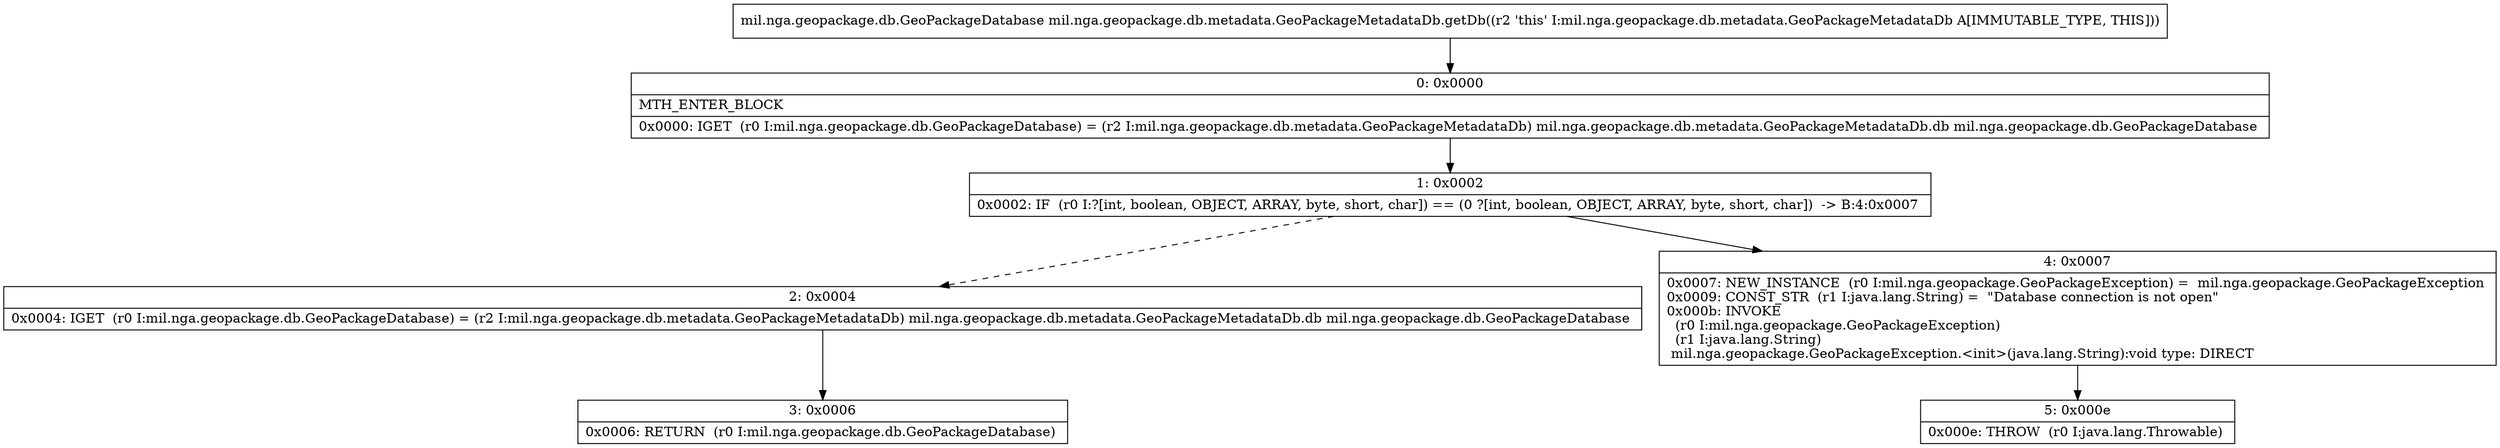digraph "CFG formil.nga.geopackage.db.metadata.GeoPackageMetadataDb.getDb()Lmil\/nga\/geopackage\/db\/GeoPackageDatabase;" {
Node_0 [shape=record,label="{0\:\ 0x0000|MTH_ENTER_BLOCK\l|0x0000: IGET  (r0 I:mil.nga.geopackage.db.GeoPackageDatabase) = (r2 I:mil.nga.geopackage.db.metadata.GeoPackageMetadataDb) mil.nga.geopackage.db.metadata.GeoPackageMetadataDb.db mil.nga.geopackage.db.GeoPackageDatabase \l}"];
Node_1 [shape=record,label="{1\:\ 0x0002|0x0002: IF  (r0 I:?[int, boolean, OBJECT, ARRAY, byte, short, char]) == (0 ?[int, boolean, OBJECT, ARRAY, byte, short, char])  \-\> B:4:0x0007 \l}"];
Node_2 [shape=record,label="{2\:\ 0x0004|0x0004: IGET  (r0 I:mil.nga.geopackage.db.GeoPackageDatabase) = (r2 I:mil.nga.geopackage.db.metadata.GeoPackageMetadataDb) mil.nga.geopackage.db.metadata.GeoPackageMetadataDb.db mil.nga.geopackage.db.GeoPackageDatabase \l}"];
Node_3 [shape=record,label="{3\:\ 0x0006|0x0006: RETURN  (r0 I:mil.nga.geopackage.db.GeoPackageDatabase) \l}"];
Node_4 [shape=record,label="{4\:\ 0x0007|0x0007: NEW_INSTANCE  (r0 I:mil.nga.geopackage.GeoPackageException) =  mil.nga.geopackage.GeoPackageException \l0x0009: CONST_STR  (r1 I:java.lang.String) =  \"Database connection is not open\" \l0x000b: INVOKE  \l  (r0 I:mil.nga.geopackage.GeoPackageException)\l  (r1 I:java.lang.String)\l mil.nga.geopackage.GeoPackageException.\<init\>(java.lang.String):void type: DIRECT \l}"];
Node_5 [shape=record,label="{5\:\ 0x000e|0x000e: THROW  (r0 I:java.lang.Throwable) \l}"];
MethodNode[shape=record,label="{mil.nga.geopackage.db.GeoPackageDatabase mil.nga.geopackage.db.metadata.GeoPackageMetadataDb.getDb((r2 'this' I:mil.nga.geopackage.db.metadata.GeoPackageMetadataDb A[IMMUTABLE_TYPE, THIS])) }"];
MethodNode -> Node_0;
Node_0 -> Node_1;
Node_1 -> Node_2[style=dashed];
Node_1 -> Node_4;
Node_2 -> Node_3;
Node_4 -> Node_5;
}

